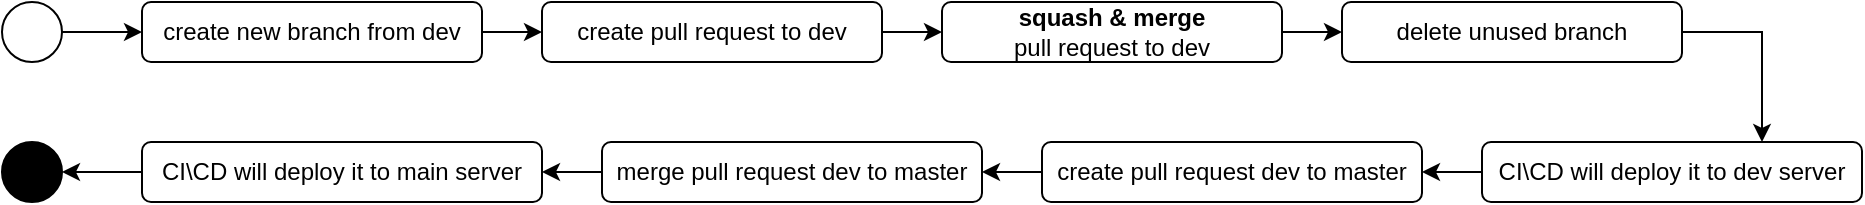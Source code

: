 <mxfile version="20.8.16" type="device"><diagram name="Page-1" id="2pPTmozBkUbH_WmlPUp-"><mxGraphModel dx="1154" dy="589" grid="1" gridSize="10" guides="1" tooltips="1" connect="1" arrows="1" fold="1" page="1" pageScale="1" pageWidth="850" pageHeight="1100" math="0" shadow="0"><root><mxCell id="0"/><mxCell id="1" parent="0"/><mxCell id="7JdiHHo2KLfEq0ZmsacC-12" value="" style="edgeStyle=orthogonalEdgeStyle;rounded=0;orthogonalLoop=1;jettySize=auto;html=1;" parent="1" source="7JdiHHo2KLfEq0ZmsacC-1" target="7JdiHHo2KLfEq0ZmsacC-11" edge="1"><mxGeometry relative="1" as="geometry"/></mxCell><mxCell id="7JdiHHo2KLfEq0ZmsacC-1" value="create new branch from dev" style="rounded=1;whiteSpace=wrap;html=1;" parent="1" vertex="1"><mxGeometry x="110" y="200" width="170" height="30" as="geometry"/></mxCell><mxCell id="7JdiHHo2KLfEq0ZmsacC-3" value="" style="edgeStyle=orthogonalEdgeStyle;rounded=0;orthogonalLoop=1;jettySize=auto;html=1;" parent="1" source="7JdiHHo2KLfEq0ZmsacC-2" target="7JdiHHo2KLfEq0ZmsacC-1" edge="1"><mxGeometry relative="1" as="geometry"/></mxCell><mxCell id="7JdiHHo2KLfEq0ZmsacC-2" value="" style="ellipse;whiteSpace=wrap;html=1;" parent="1" vertex="1"><mxGeometry x="40" y="200" width="30" height="30" as="geometry"/></mxCell><mxCell id="7JdiHHo2KLfEq0ZmsacC-17" value="" style="edgeStyle=orthogonalEdgeStyle;rounded=0;orthogonalLoop=1;jettySize=auto;html=1;" parent="1" source="7JdiHHo2KLfEq0ZmsacC-11" target="7JdiHHo2KLfEq0ZmsacC-16" edge="1"><mxGeometry relative="1" as="geometry"/></mxCell><mxCell id="7JdiHHo2KLfEq0ZmsacC-11" value="create pull request to dev" style="rounded=1;whiteSpace=wrap;html=1;" parent="1" vertex="1"><mxGeometry x="310" y="200" width="170" height="30" as="geometry"/></mxCell><mxCell id="7JdiHHo2KLfEq0ZmsacC-19" value="" style="edgeStyle=orthogonalEdgeStyle;rounded=0;orthogonalLoop=1;jettySize=auto;html=1;" parent="1" source="7JdiHHo2KLfEq0ZmsacC-16" target="7JdiHHo2KLfEq0ZmsacC-18" edge="1"><mxGeometry relative="1" as="geometry"/></mxCell><mxCell id="7JdiHHo2KLfEq0ZmsacC-16" value="&lt;b&gt;squash &amp;amp; merge &lt;/b&gt;&lt;br&gt;pull request to dev" style="rounded=1;whiteSpace=wrap;html=1;" parent="1" vertex="1"><mxGeometry x="510" y="200" width="170" height="30" as="geometry"/></mxCell><mxCell id="7JdiHHo2KLfEq0ZmsacC-21" value="" style="edgeStyle=orthogonalEdgeStyle;rounded=0;orthogonalLoop=1;jettySize=auto;html=1;" parent="1" source="_x0WFFDmY6DUisvqqRBy-1" target="7JdiHHo2KLfEq0ZmsacC-20" edge="1"><mxGeometry relative="1" as="geometry"><Array as="points"><mxPoint x="790" y="285"/></Array><mxPoint x="960" y="360" as="sourcePoint"/></mxGeometry></mxCell><mxCell id="7JdiHHo2KLfEq0ZmsacC-18" value="delete unused branch" style="rounded=1;whiteSpace=wrap;html=1;" parent="1" vertex="1"><mxGeometry x="710" y="200" width="170" height="30" as="geometry"/></mxCell><mxCell id="7JdiHHo2KLfEq0ZmsacC-23" value="" style="edgeStyle=orthogonalEdgeStyle;rounded=0;orthogonalLoop=1;jettySize=auto;html=1;" parent="1" source="7JdiHHo2KLfEq0ZmsacC-20" target="7JdiHHo2KLfEq0ZmsacC-22" edge="1"><mxGeometry relative="1" as="geometry"/></mxCell><mxCell id="7JdiHHo2KLfEq0ZmsacC-20" value="create pull request dev to master" style="rounded=1;whiteSpace=wrap;html=1;" parent="1" vertex="1"><mxGeometry x="560" y="270" width="190" height="30" as="geometry"/></mxCell><mxCell id="7JdiHHo2KLfEq0ZmsacC-25" value="" style="edgeStyle=orthogonalEdgeStyle;rounded=0;orthogonalLoop=1;jettySize=auto;html=1;" parent="1" source="7JdiHHo2KLfEq0ZmsacC-22" target="7JdiHHo2KLfEq0ZmsacC-24" edge="1"><mxGeometry relative="1" as="geometry"/></mxCell><mxCell id="7JdiHHo2KLfEq0ZmsacC-22" value="merge pull request dev to master" style="rounded=1;whiteSpace=wrap;html=1;" parent="1" vertex="1"><mxGeometry x="340" y="270" width="190" height="30" as="geometry"/></mxCell><mxCell id="7JdiHHo2KLfEq0ZmsacC-27" value="" style="edgeStyle=orthogonalEdgeStyle;rounded=0;orthogonalLoop=1;jettySize=auto;html=1;" parent="1" source="7JdiHHo2KLfEq0ZmsacC-24" target="7JdiHHo2KLfEq0ZmsacC-26" edge="1"><mxGeometry relative="1" as="geometry"/></mxCell><mxCell id="7JdiHHo2KLfEq0ZmsacC-24" value="CI\CD will deploy it to main server" style="rounded=1;whiteSpace=wrap;html=1;" parent="1" vertex="1"><mxGeometry x="110" y="270" width="200" height="30" as="geometry"/></mxCell><mxCell id="7JdiHHo2KLfEq0ZmsacC-26" value="" style="ellipse;whiteSpace=wrap;html=1;gradientColor=none;fillColor=#000000;" parent="1" vertex="1"><mxGeometry x="40" y="270" width="30" height="30" as="geometry"/></mxCell><mxCell id="_x0WFFDmY6DUisvqqRBy-1" value="CI\CD will deploy it to dev server" style="rounded=1;whiteSpace=wrap;html=1;" vertex="1" parent="1"><mxGeometry x="780" y="270" width="190" height="30" as="geometry"/></mxCell><mxCell id="_x0WFFDmY6DUisvqqRBy-2" value="" style="edgeStyle=orthogonalEdgeStyle;rounded=0;orthogonalLoop=1;jettySize=auto;html=1;" edge="1" parent="1" source="7JdiHHo2KLfEq0ZmsacC-18" target="_x0WFFDmY6DUisvqqRBy-1"><mxGeometry relative="1" as="geometry"><Array as="points"><mxPoint x="920" y="215"/></Array><mxPoint x="805" y="240" as="sourcePoint"/><mxPoint x="750" y="295.034" as="targetPoint"/></mxGeometry></mxCell></root></mxGraphModel></diagram></mxfile>
